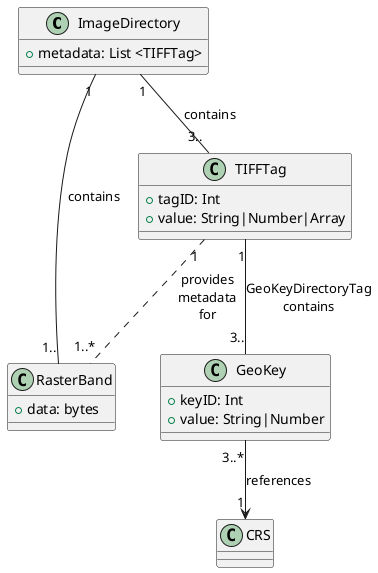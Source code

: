 @startuml
' === GeoTIFF Conceptual Data Model ===

class ImageDirectory {
  + metadata: List <TIFFTag>
}

class RasterBand {
  + data: bytes
}

class TIFFTag {
  + tagID: Int
  + value: String|Number|Array
}

class GeoKey {
  + keyID: Int
  + value: String|Number
}

class CRS {
}

' === Relationships ===
ImageDirectory "1" -- "1.." RasterBand : contains
ImageDirectory "1" -- "3.." TIFFTag : contains
TIFFTag "1" .. "1..*" RasterBand : "provides\nmetadata\nfor"
TIFFTag "1" -- "3.." GeoKey : "GeoKeyDirectoryTag\ncontains"
GeoKey "3..*" --> "1" CRS : references
@enduml